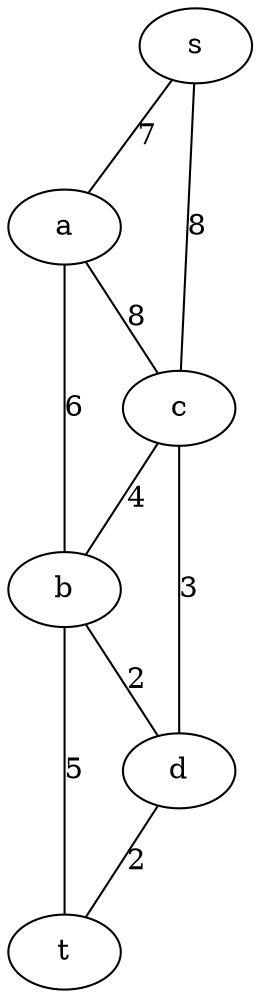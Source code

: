 graph {
    graph[MST=20];
    "s" ;
    "a" ;
    "b" ;
    "c" ;
    "d" ;
    "t" ;
    "s" -- "a" [weight=7.0, label="7"];
    "s" -- "c" [weight=8.0, label="8"];
    "a" -- "b" [weight=6.0, label="6"];
    "b" -- "t" [weight=5.0, label="5"];
    "a" -- "c" [weight=8.0, label="8"];
    "c" -- "d" [weight=3.0, label="3"];
    "c" -- "b" [weight=4.0, label="4"];
    "b" -- "d" [weight=2.0, label="2"];
    "d" -- "t" [weight=2.0, label="2"];
}